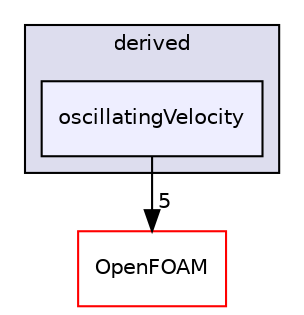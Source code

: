 digraph "src/fvMotionSolver/pointPatchFields/derived/oscillatingVelocity" {
  bgcolor=transparent;
  compound=true
  node [ fontsize="10", fontname="Helvetica"];
  edge [ labelfontsize="10", labelfontname="Helvetica"];
  subgraph clusterdir_afe439a792340c5c5371397d2612bb80 {
    graph [ bgcolor="#ddddee", pencolor="black", label="derived" fontname="Helvetica", fontsize="10", URL="dir_afe439a792340c5c5371397d2612bb80.html"]
  dir_1edcee61f93967f8b42c0081f7ab92d3 [shape=box, label="oscillatingVelocity", style="filled", fillcolor="#eeeeff", pencolor="black", URL="dir_1edcee61f93967f8b42c0081f7ab92d3.html"];
  }
  dir_c5473ff19b20e6ec4dfe5c310b3778a8 [shape=box label="OpenFOAM" color="red" URL="dir_c5473ff19b20e6ec4dfe5c310b3778a8.html"];
  dir_1edcee61f93967f8b42c0081f7ab92d3->dir_c5473ff19b20e6ec4dfe5c310b3778a8 [headlabel="5", labeldistance=1.5 headhref="dir_001286_001873.html"];
}
